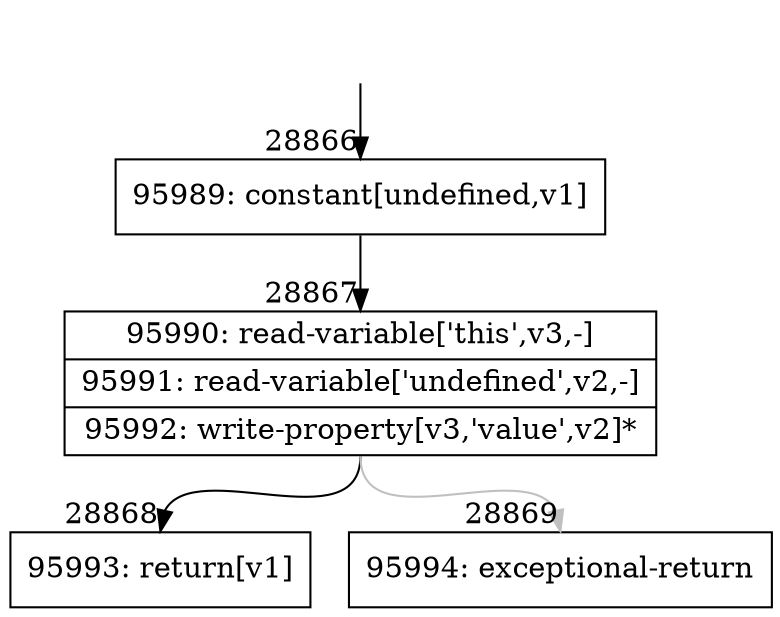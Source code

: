 digraph {
rankdir="TD"
BB_entry2548[shape=none,label=""];
BB_entry2548 -> BB28866 [tailport=s, headport=n, headlabel="    28866"]
BB28866 [shape=record label="{95989: constant[undefined,v1]}" ] 
BB28866 -> BB28867 [tailport=s, headport=n, headlabel="      28867"]
BB28867 [shape=record label="{95990: read-variable['this',v3,-]|95991: read-variable['undefined',v2,-]|95992: write-property[v3,'value',v2]*}" ] 
BB28867 -> BB28868 [tailport=s, headport=n, headlabel="      28868"]
BB28867 -> BB28869 [tailport=s, headport=n, color=gray, headlabel="      28869"]
BB28868 [shape=record label="{95993: return[v1]}" ] 
BB28869 [shape=record label="{95994: exceptional-return}" ] 
//#$~ 51733
}
